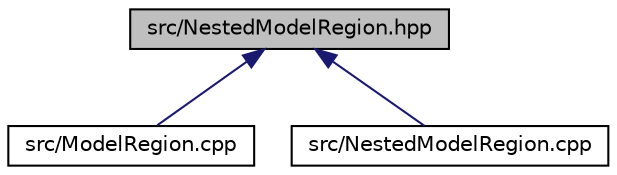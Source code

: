 digraph "src/NestedModelRegion.hpp"
{
  edge [fontname="Helvetica",fontsize="10",labelfontname="Helvetica",labelfontsize="10"];
  node [fontname="Helvetica",fontsize="10",shape=record];
  Node7 [label="src/NestedModelRegion.hpp",height=0.2,width=0.4,color="black", fillcolor="grey75", style="filled", fontcolor="black"];
  Node7 -> Node8 [dir="back",color="midnightblue",fontsize="10",style="solid",fontname="Helvetica"];
  Node8 [label="src/ModelRegion.cpp",height=0.2,width=0.4,color="black", fillcolor="white", style="filled",URL="$_model_region_8cpp.html"];
  Node7 -> Node9 [dir="back",color="midnightblue",fontsize="10",style="solid",fontname="Helvetica"];
  Node9 [label="src/NestedModelRegion.cpp",height=0.2,width=0.4,color="black", fillcolor="white", style="filled",URL="$_nested_model_region_8cpp.html"];
}
